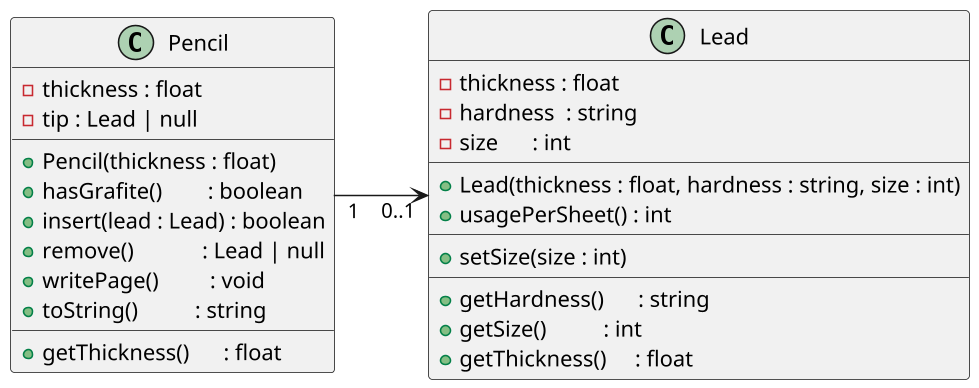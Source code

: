 '--
@startuml
skinparam defaultFontName Hasklig
skinparam dpi 150
left to right direction

'==
class Lead {
  - thickness : float
  - hardness  : string
  - size      : int
  __
  '
  ' inicializa os atributos do grafite
  + Lead(thickness : float, hardness : string, size : int)
  '
  ' retorna o gasto em milímetros para uma página escrita
  ' 1mm para HB
  ' 2mm para 2B
  ' 4mm para 4B
  ' 6mm para 6B
  + usagePerSheet() : int
  __
  + setSize(size : int)
  __
  + getHardness()      : string
  + getSize()          : int
  + getThickness()     : float
}

class Pencil {
  - thickness : float
  - tip : Lead | null
  __
  '
  ' inicializa os atributos da lapiseira
  ' lembre de inicializar tip como null
  + Pencil(thickness : float)
  '
  ' retorna true se tem grafite na lapiseira
  + hasGrafite()        : boolean
  '
  ' verifica se ja tem grafite
  ' verifica se o grafite tem espessura compatível
  ' insere o grafite na lapiseira
  + insert(lead : Lead) : boolean
  '
  ' se houver grafite, remove e retorna o grafite
  ' se nao houver grafite, retorna null
  + remove()            : Lead | null
  '
  ' verifica se tem grafite
  ' verifica se tem mais de 10mm
  ' se tiver menos que o necessário para página, escreve parcialmente
  ' se tiver mais que o necessário para página, escreve totalmente
  + writePage()         : void
  '
  + toString()          : string
  __
  + getThickness()      : float
}
'--

Pencil "1" --> "0..1" Lead
@enduml